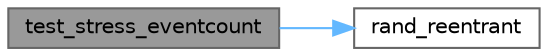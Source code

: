 digraph "test_stress_eventcount"
{
 // LATEX_PDF_SIZE
  bgcolor="transparent";
  edge [fontname=Helvetica,fontsize=10,labelfontname=Helvetica,labelfontsize=10];
  node [fontname=Helvetica,fontsize=10,shape=box,height=0.2,width=0.4];
  rankdir="LR";
  Node1 [id="Node000001",label="test_stress_eventcount",height=0.2,width=0.4,color="gray40", fillcolor="grey60", style="filled", fontcolor="black",tooltip=" "];
  Node1 -> Node2 [id="edge1_Node000001_Node000002",color="steelblue1",style="solid",tooltip=" "];
  Node2 [id="Node000002",label="rand_reentrant",height=0.2,width=0.4,color="grey40", fillcolor="white", style="filled",URL="$cxx11__eventcount_8cpp.html#a266e47be17e15851db3c3598ca94d7a8",tooltip=" "];
}
